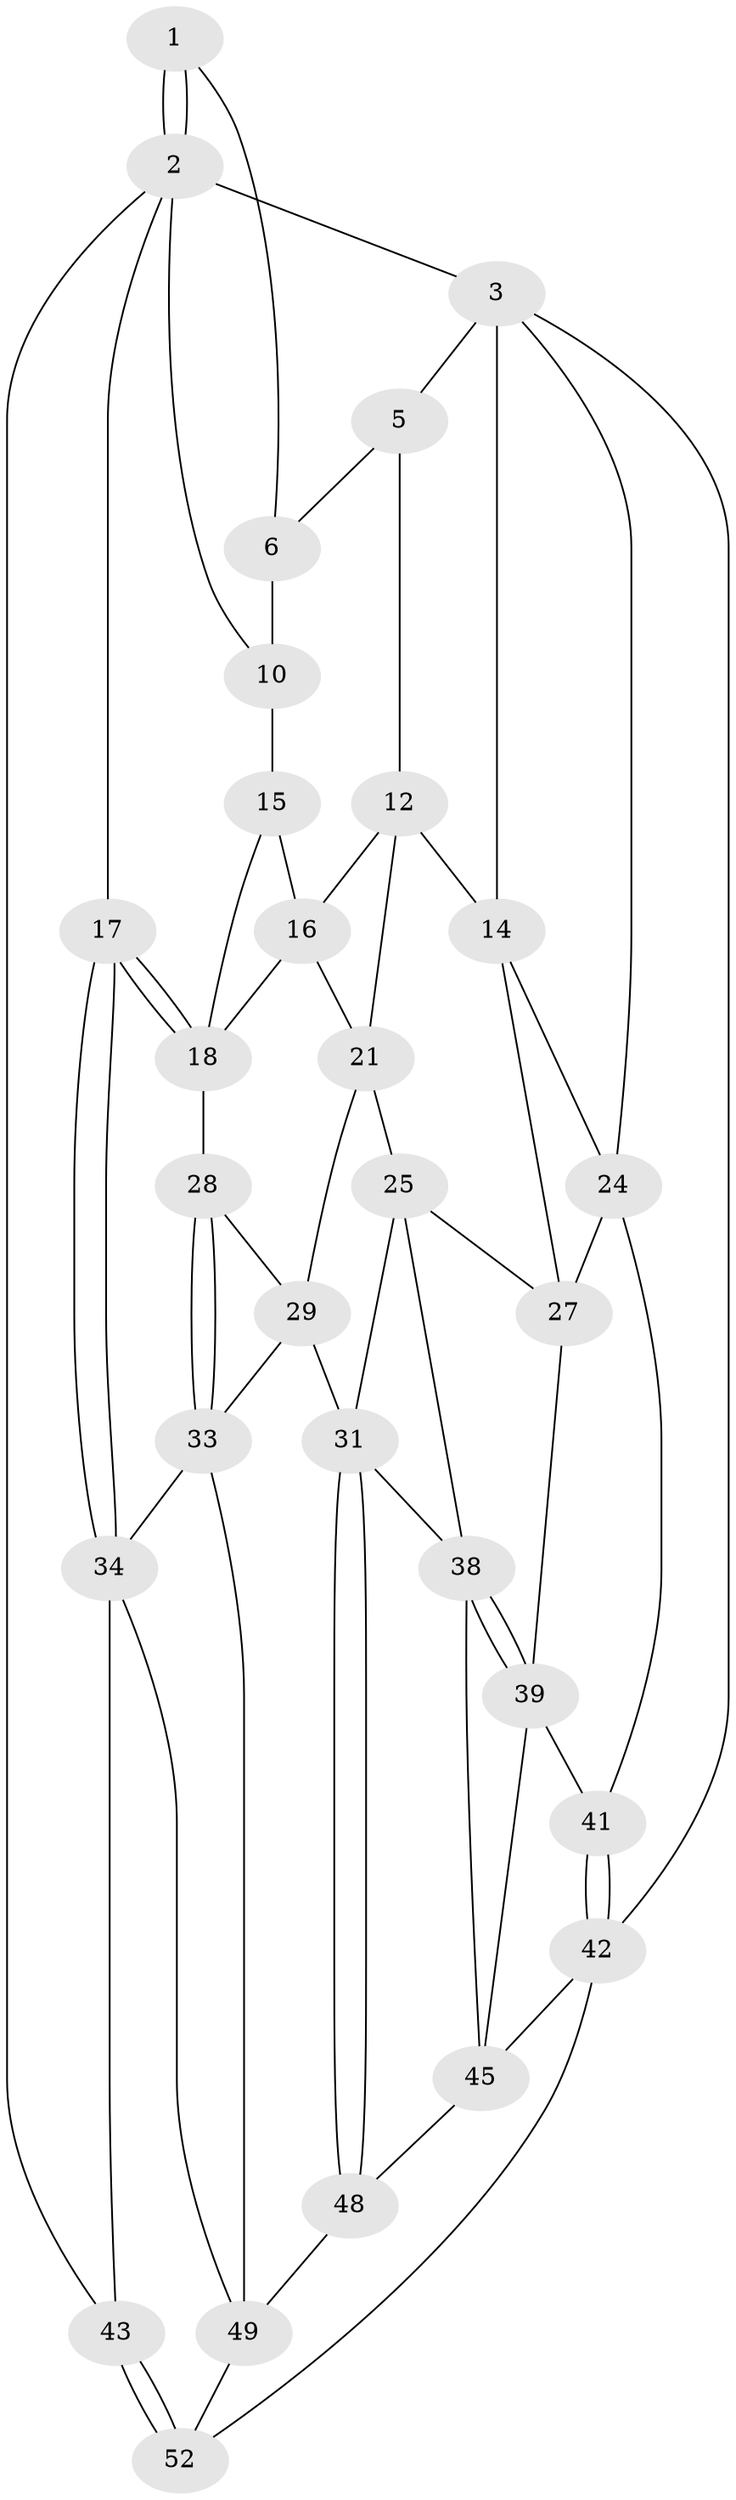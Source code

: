 // original degree distribution, {3: 0.03773584905660377, 6: 0.16981132075471697, 5: 0.5660377358490566, 4: 0.22641509433962265}
// Generated by graph-tools (version 1.1) at 2025/11/02/27/25 16:11:57]
// undirected, 30 vertices, 63 edges
graph export_dot {
graph [start="1"]
  node [color=gray90,style=filled];
  1 [pos="+0.8630038409568797+0"];
  2 [pos="+1+0",super="+9"];
  3 [pos="+0+0",super="+4"];
  5 [pos="+0.46003263090452606+0",super="+8"];
  6 [pos="+0.836389475567507+0",super="+7"];
  10 [pos="+0.8439260403667147+0",super="+11"];
  12 [pos="+0.5531116022318047+0.16473727865631801",super="+13"];
  14 [pos="+0.2871957310804685+0.15410101880143637",super="+23"];
  15 [pos="+0.8090516128119538+0.16482202621172504"];
  16 [pos="+0.6551308217633794+0.19719343058417912",super="+20"];
  17 [pos="+1+0.34070276078489903"];
  18 [pos="+1+0.33375456266789083",super="+19"];
  21 [pos="+0.7032578311635074+0.38816619751584075",super="+22"];
  24 [pos="+0+0.35109882598704256",super="+37"];
  25 [pos="+0.4968740553149222+0.40831915377228944",super="+26"];
  27 [pos="+0.2521419159681842+0.42871827218278075",super="+36"];
  28 [pos="+0.8951314475575738+0.4245671850434662"];
  29 [pos="+0.7321466450024755+0.4317951193775663",super="+30"];
  31 [pos="+0.6485561180121029+0.6652015204919944",super="+32"];
  33 [pos="+0.8321084884191371+0.5908667318292518",super="+35"];
  34 [pos="+1+0.44064782987915735",super="+44"];
  38 [pos="+0.3519026583368341+0.5413407641838206",super="+40"];
  39 [pos="+0.22978744860888167+0.5866539815310798",super="+47"];
  41 [pos="+0+0.632333231146751"];
  42 [pos="+0+0.6667198668397051",super="+51"];
  43 [pos="+1+1"];
  45 [pos="+0.38864554493759773+0.761353086465884",super="+46"];
  48 [pos="+0.6105051544843871+0.7664796767493243"];
  49 [pos="+0.9167093324708011+0.7313327921129648",super="+50"];
  52 [pos="+0.7990570559508695+1",super="+53"];
  1 -- 2;
  1 -- 2;
  1 -- 6;
  2 -- 3;
  2 -- 43;
  2 -- 17;
  2 -- 10;
  3 -- 24;
  3 -- 42;
  3 -- 5;
  3 -- 14;
  5 -- 12;
  5 -- 6;
  6 -- 10 [weight=2];
  10 -- 15;
  12 -- 16;
  12 -- 21;
  12 -- 14;
  14 -- 24;
  14 -- 27;
  15 -- 16;
  15 -- 18;
  16 -- 18;
  16 -- 21;
  17 -- 18;
  17 -- 18;
  17 -- 34;
  17 -- 34;
  18 -- 28;
  21 -- 29;
  21 -- 25;
  24 -- 41;
  24 -- 27;
  25 -- 31;
  25 -- 27;
  25 -- 38;
  27 -- 39;
  28 -- 29;
  28 -- 33;
  28 -- 33;
  29 -- 33;
  29 -- 31;
  31 -- 48;
  31 -- 48;
  31 -- 38;
  33 -- 34;
  33 -- 49;
  34 -- 49;
  34 -- 43;
  38 -- 39;
  38 -- 39;
  38 -- 45;
  39 -- 41;
  39 -- 45;
  41 -- 42;
  41 -- 42;
  42 -- 52 [weight=2];
  42 -- 45;
  43 -- 52 [weight=2];
  43 -- 52;
  45 -- 48;
  48 -- 49;
  49 -- 52;
}
